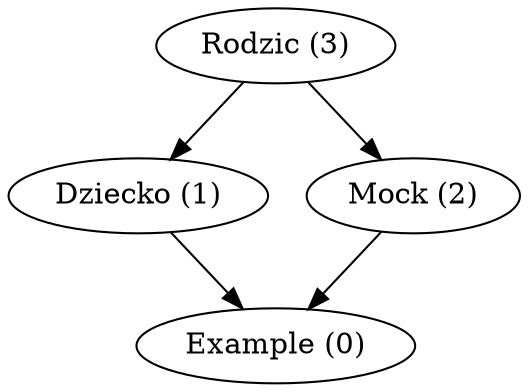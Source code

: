 digraph {
	Dziecko[label="Dziecko (1)"];
	Wujek[label="Rodzic (3)"];
    Mock[label="Mock (2)"]
    Fake[label="Example (0)"]

    Dziecko -> Fake;
    Mock -> Fake;
    Wujek -> Mock;
	Wujek -> Dziecko;
}
